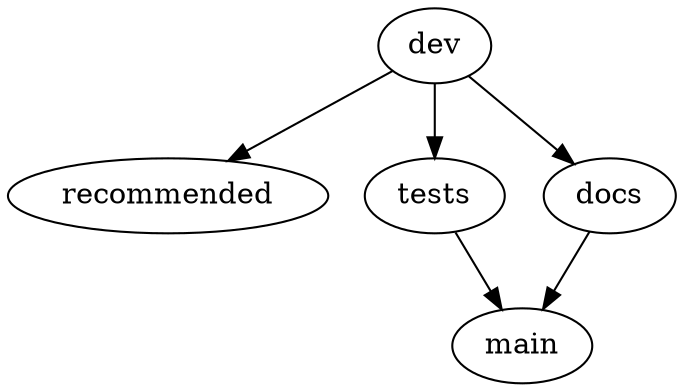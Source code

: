 strict digraph  {
main [packages="{'dessinemoi>=23.1.0', 'pinttrs>=23.2.0', 'netcdf4', 'scipy', 'aenum', 'matplotlib>=3.3', 'pint', 'numpy', 'pooch', 'environ-config', 'tqdm', 'click', 'lazy_loader>=0.1', 'shellingham!=1.5.1', 'portion', 'ruamel.yaml', 'typer>=0.9.0', 'xarray>=0.19,!=0.20.*', 'rich', 'attrs>=22.2'}"];
recommended [packages="{'astropy', 'seaborn', 'jupyterlab', 'iapws', 'python-dateutil', 'ipython', 'ipywidgets', 'aabbtree'}"];
tests [packages="{'pytest', 'pytest-json-report'}"];
dev [packages="{'setuptools>=61', 'pip>=22', 'pip-tools>=6.5', 'networkx>=3.1', 'conda-lock>=1.4'}"];
docs [packages="{'sphinx-autobuild', 'sphinx-copybutton', 'nbsphinx>=0.9.0', 'autodocsumm', 'sphinxcontrib-bibtex>=2.0', 'myst-parser', 'sphinx-design', 'sphinx', 'sphinx-book-theme>=1.0'}"];
tests -> main;
dev -> recommended;
dev -> docs;
dev -> tests;
docs -> main;
}
